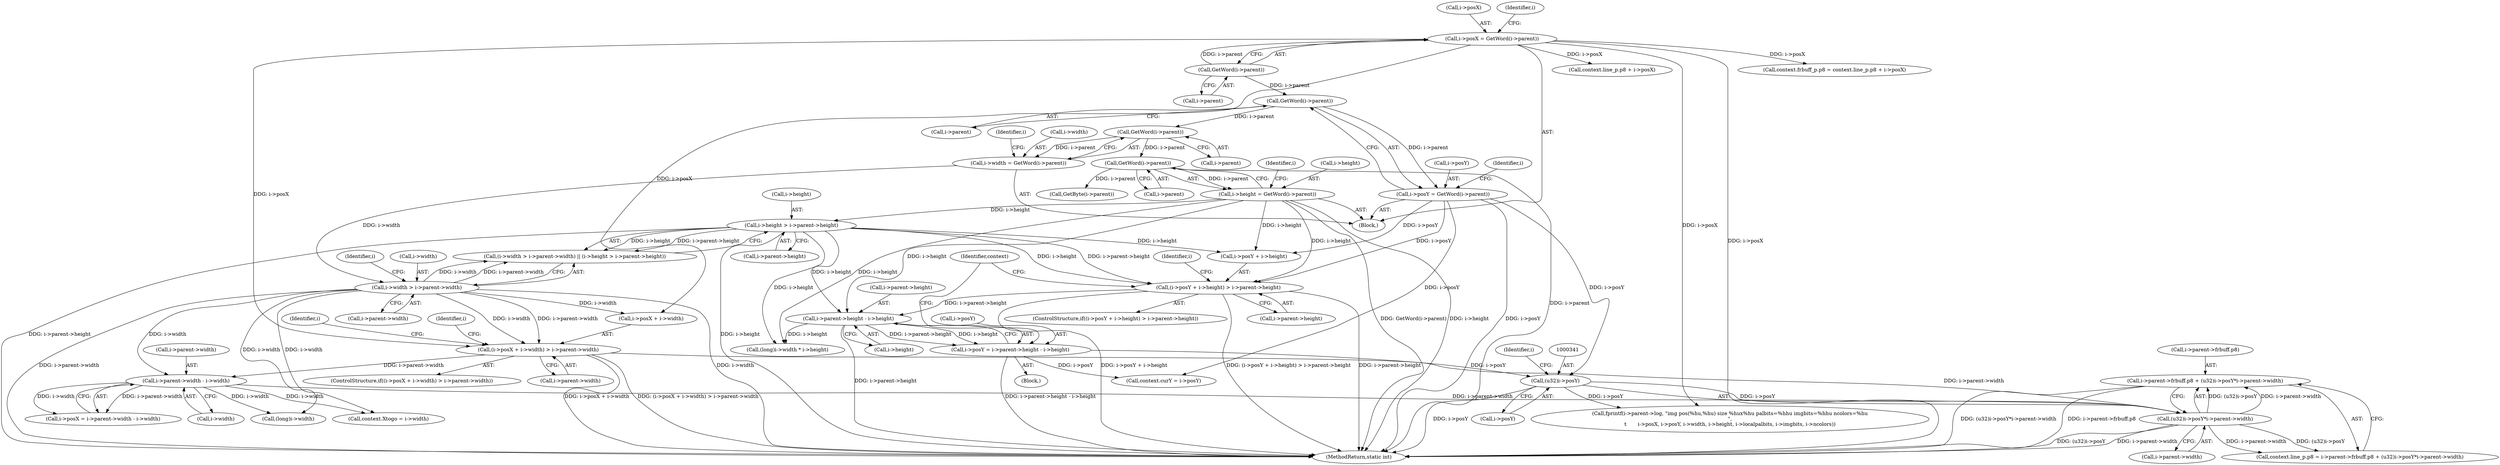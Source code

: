 digraph "0_ngiflib_cf429e0a2fe26b5f01ce0c8e9b79432e94509b6e@pointer" {
"1000331" [label="(Call,i->parent->frbuff.p8 + (u32)i->posY*i->parent->width)"];
"1000339" [label="(Call,(u32)i->posY*i->parent->width)"];
"1000340" [label="(Call,(u32)i->posY)"];
"1000298" [label="(Call,i->posY = i->parent->height - i->height)"];
"1000302" [label="(Call,i->parent->height - i->height)"];
"1000271" [label="(Call,(i->posY + i->height) > i->parent->height)"];
"1000168" [label="(Call,i->posY = GetWord(i->parent))"];
"1000172" [label="(Call,GetWord(i->parent))"];
"1000164" [label="(Call,GetWord(i->parent))"];
"1000184" [label="(Call,i->height = GetWord(i->parent))"];
"1000188" [label="(Call,GetWord(i->parent))"];
"1000180" [label="(Call,GetWord(i->parent))"];
"1000203" [label="(Call,i->height > i->parent->height)"];
"1000230" [label="(Call,(i->posX + i->width) > i->parent->width)"];
"1000160" [label="(Call,i->posX = GetWord(i->parent))"];
"1000194" [label="(Call,i->width > i->parent->width)"];
"1000176" [label="(Call,i->width = GetWord(i->parent))"];
"1000261" [label="(Call,i->parent->width - i->width)"];
"1000912" [label="(MethodReturn,static int)"];
"1000195" [label="(Call,i->width)"];
"1000180" [label="(Call,GetWord(i->parent))"];
"1000272" [label="(Call,i->posY + i->height)"];
"1000168" [label="(Call,i->posY = GetWord(i->parent))"];
"1000173" [label="(Call,i->parent)"];
"1000186" [label="(Identifier,i)"];
"1000261" [label="(Call,i->parent->width - i->width)"];
"1000325" [label="(Call,context.line_p.p8 = i->parent->frbuff.p8 + (u32)i->posY*i->parent->width)"];
"1000203" [label="(Call,i->height > i->parent->height)"];
"1000332" [label="(Call,i->parent->frbuff.p8)"];
"1000129" [label="(Block,)"];
"1000284" [label="(Block,)"];
"1000176" [label="(Call,i->width = GetWord(i->parent))"];
"1000161" [label="(Call,i->posX)"];
"1000270" [label="(ControlStructure,if((i->posY + i->height) > i->parent->height))"];
"1000170" [label="(Identifier,i)"];
"1000177" [label="(Call,i->width)"];
"1000308" [label="(Call,i->height)"];
"1000164" [label="(Call,GetWord(i->parent))"];
"1000257" [label="(Call,i->posX = i->parent->width - i->width)"];
"1000311" [label="(Call,context.Xtogo = i->width)"];
"1000347" [label="(Identifier,i)"];
"1000169" [label="(Call,i->posY)"];
"1000160" [label="(Call,i->posX = GetWord(i->parent))"];
"1000356" [label="(Call,context.line_p.p8 + i->posX)"];
"1000331" [label="(Call,i->parent->frbuff.p8 + (u32)i->posY*i->parent->width)"];
"1000165" [label="(Call,i->parent)"];
"1000185" [label="(Call,i->height)"];
"1000198" [label="(Call,i->parent->width)"];
"1000378" [label="(Call,GetByte(i->parent))"];
"1000229" [label="(ControlStructure,if((i->posX + i->width) > i->parent->width))"];
"1000274" [label="(Identifier,i)"];
"1000230" [label="(Call,(i->posX + i->width) > i->parent->width)"];
"1000580" [label="(Call,fprintf(i->parent->log, \"img pos(%hu,%hu) size %hux%hu palbits=%hhu imgbits=%hhu ncolors=%hu\n\",\n\t       i->posX, i->posY, i->width, i->height, i->localpalbits, i->imgbits, i->ncolors))"];
"1000262" [label="(Call,i->parent->width)"];
"1000313" [label="(Identifier,context)"];
"1000339" [label="(Call,(u32)i->posY*i->parent->width)"];
"1000340" [label="(Call,(u32)i->posY)"];
"1000342" [label="(Call,i->posY)"];
"1000298" [label="(Call,i->posY = i->parent->height - i->height)"];
"1000184" [label="(Call,i->height = GetWord(i->parent))"];
"1000367" [label="(Call,(long)i->width * i->height)"];
"1000271" [label="(Call,(i->posY + i->height) > i->parent->height)"];
"1000189" [label="(Call,i->parent)"];
"1000193" [label="(Call,(i->width > i->parent->width) || (i->height > i->parent->height))"];
"1000207" [label="(Call,i->parent->height)"];
"1000238" [label="(Call,i->parent->width)"];
"1000196" [label="(Identifier,i)"];
"1000345" [label="(Call,i->parent->width)"];
"1000303" [label="(Call,i->parent->height)"];
"1000178" [label="(Identifier,i)"];
"1000231" [label="(Call,i->posX + i->width)"];
"1000368" [label="(Call,(long)i->width)"];
"1000318" [label="(Call,context.curY = i->posY)"];
"1000204" [label="(Call,i->height)"];
"1000247" [label="(Identifier,i)"];
"1000288" [label="(Identifier,i)"];
"1000188" [label="(Call,GetWord(i->parent))"];
"1000267" [label="(Call,i->width)"];
"1000279" [label="(Call,i->parent->height)"];
"1000181" [label="(Call,i->parent)"];
"1000302" [label="(Call,i->parent->height - i->height)"];
"1000299" [label="(Call,i->posY)"];
"1000194" [label="(Call,i->width > i->parent->width)"];
"1000205" [label="(Identifier,i)"];
"1000172" [label="(Call,GetWord(i->parent))"];
"1000350" [label="(Call,context.frbuff_p.p8 = context.line_p.p8 + i->posX)"];
"1000331" -> "1000325"  [label="AST: "];
"1000331" -> "1000339"  [label="CFG: "];
"1000332" -> "1000331"  [label="AST: "];
"1000339" -> "1000331"  [label="AST: "];
"1000325" -> "1000331"  [label="CFG: "];
"1000331" -> "1000912"  [label="DDG: (u32)i->posY*i->parent->width"];
"1000331" -> "1000912"  [label="DDG: i->parent->frbuff.p8"];
"1000339" -> "1000331"  [label="DDG: (u32)i->posY"];
"1000339" -> "1000331"  [label="DDG: i->parent->width"];
"1000339" -> "1000345"  [label="CFG: "];
"1000340" -> "1000339"  [label="AST: "];
"1000345" -> "1000339"  [label="AST: "];
"1000339" -> "1000912"  [label="DDG: (u32)i->posY"];
"1000339" -> "1000912"  [label="DDG: i->parent->width"];
"1000339" -> "1000325"  [label="DDG: (u32)i->posY"];
"1000339" -> "1000325"  [label="DDG: i->parent->width"];
"1000340" -> "1000339"  [label="DDG: i->posY"];
"1000230" -> "1000339"  [label="DDG: i->parent->width"];
"1000261" -> "1000339"  [label="DDG: i->parent->width"];
"1000340" -> "1000342"  [label="CFG: "];
"1000341" -> "1000340"  [label="AST: "];
"1000342" -> "1000340"  [label="AST: "];
"1000347" -> "1000340"  [label="CFG: "];
"1000340" -> "1000912"  [label="DDG: i->posY"];
"1000298" -> "1000340"  [label="DDG: i->posY"];
"1000168" -> "1000340"  [label="DDG: i->posY"];
"1000340" -> "1000580"  [label="DDG: i->posY"];
"1000298" -> "1000284"  [label="AST: "];
"1000298" -> "1000302"  [label="CFG: "];
"1000299" -> "1000298"  [label="AST: "];
"1000302" -> "1000298"  [label="AST: "];
"1000313" -> "1000298"  [label="CFG: "];
"1000298" -> "1000912"  [label="DDG: i->parent->height - i->height"];
"1000302" -> "1000298"  [label="DDG: i->parent->height"];
"1000302" -> "1000298"  [label="DDG: i->height"];
"1000298" -> "1000318"  [label="DDG: i->posY"];
"1000302" -> "1000308"  [label="CFG: "];
"1000303" -> "1000302"  [label="AST: "];
"1000308" -> "1000302"  [label="AST: "];
"1000302" -> "1000912"  [label="DDG: i->parent->height"];
"1000271" -> "1000302"  [label="DDG: i->parent->height"];
"1000184" -> "1000302"  [label="DDG: i->height"];
"1000203" -> "1000302"  [label="DDG: i->height"];
"1000302" -> "1000367"  [label="DDG: i->height"];
"1000271" -> "1000270"  [label="AST: "];
"1000271" -> "1000279"  [label="CFG: "];
"1000272" -> "1000271"  [label="AST: "];
"1000279" -> "1000271"  [label="AST: "];
"1000288" -> "1000271"  [label="CFG: "];
"1000313" -> "1000271"  [label="CFG: "];
"1000271" -> "1000912"  [label="DDG: i->posY + i->height"];
"1000271" -> "1000912"  [label="DDG: (i->posY + i->height) > i->parent->height"];
"1000271" -> "1000912"  [label="DDG: i->parent->height"];
"1000168" -> "1000271"  [label="DDG: i->posY"];
"1000184" -> "1000271"  [label="DDG: i->height"];
"1000203" -> "1000271"  [label="DDG: i->height"];
"1000203" -> "1000271"  [label="DDG: i->parent->height"];
"1000168" -> "1000129"  [label="AST: "];
"1000168" -> "1000172"  [label="CFG: "];
"1000169" -> "1000168"  [label="AST: "];
"1000172" -> "1000168"  [label="AST: "];
"1000178" -> "1000168"  [label="CFG: "];
"1000168" -> "1000912"  [label="DDG: i->posY"];
"1000172" -> "1000168"  [label="DDG: i->parent"];
"1000168" -> "1000272"  [label="DDG: i->posY"];
"1000168" -> "1000318"  [label="DDG: i->posY"];
"1000172" -> "1000173"  [label="CFG: "];
"1000173" -> "1000172"  [label="AST: "];
"1000164" -> "1000172"  [label="DDG: i->parent"];
"1000172" -> "1000180"  [label="DDG: i->parent"];
"1000164" -> "1000160"  [label="AST: "];
"1000164" -> "1000165"  [label="CFG: "];
"1000165" -> "1000164"  [label="AST: "];
"1000160" -> "1000164"  [label="CFG: "];
"1000164" -> "1000160"  [label="DDG: i->parent"];
"1000184" -> "1000129"  [label="AST: "];
"1000184" -> "1000188"  [label="CFG: "];
"1000185" -> "1000184"  [label="AST: "];
"1000188" -> "1000184"  [label="AST: "];
"1000196" -> "1000184"  [label="CFG: "];
"1000184" -> "1000912"  [label="DDG: GetWord(i->parent)"];
"1000184" -> "1000912"  [label="DDG: i->height"];
"1000188" -> "1000184"  [label="DDG: i->parent"];
"1000184" -> "1000203"  [label="DDG: i->height"];
"1000184" -> "1000272"  [label="DDG: i->height"];
"1000184" -> "1000367"  [label="DDG: i->height"];
"1000188" -> "1000189"  [label="CFG: "];
"1000189" -> "1000188"  [label="AST: "];
"1000188" -> "1000912"  [label="DDG: i->parent"];
"1000180" -> "1000188"  [label="DDG: i->parent"];
"1000188" -> "1000378"  [label="DDG: i->parent"];
"1000180" -> "1000176"  [label="AST: "];
"1000180" -> "1000181"  [label="CFG: "];
"1000181" -> "1000180"  [label="AST: "];
"1000176" -> "1000180"  [label="CFG: "];
"1000180" -> "1000176"  [label="DDG: i->parent"];
"1000203" -> "1000193"  [label="AST: "];
"1000203" -> "1000207"  [label="CFG: "];
"1000204" -> "1000203"  [label="AST: "];
"1000207" -> "1000203"  [label="AST: "];
"1000193" -> "1000203"  [label="CFG: "];
"1000203" -> "1000912"  [label="DDG: i->parent->height"];
"1000203" -> "1000912"  [label="DDG: i->height"];
"1000203" -> "1000193"  [label="DDG: i->height"];
"1000203" -> "1000193"  [label="DDG: i->parent->height"];
"1000203" -> "1000272"  [label="DDG: i->height"];
"1000203" -> "1000367"  [label="DDG: i->height"];
"1000230" -> "1000229"  [label="AST: "];
"1000230" -> "1000238"  [label="CFG: "];
"1000231" -> "1000230"  [label="AST: "];
"1000238" -> "1000230"  [label="AST: "];
"1000247" -> "1000230"  [label="CFG: "];
"1000274" -> "1000230"  [label="CFG: "];
"1000230" -> "1000912"  [label="DDG: i->posX + i->width"];
"1000230" -> "1000912"  [label="DDG: (i->posX + i->width) > i->parent->width"];
"1000160" -> "1000230"  [label="DDG: i->posX"];
"1000194" -> "1000230"  [label="DDG: i->width"];
"1000194" -> "1000230"  [label="DDG: i->parent->width"];
"1000230" -> "1000261"  [label="DDG: i->parent->width"];
"1000160" -> "1000129"  [label="AST: "];
"1000161" -> "1000160"  [label="AST: "];
"1000170" -> "1000160"  [label="CFG: "];
"1000160" -> "1000912"  [label="DDG: i->posX"];
"1000160" -> "1000231"  [label="DDG: i->posX"];
"1000160" -> "1000350"  [label="DDG: i->posX"];
"1000160" -> "1000356"  [label="DDG: i->posX"];
"1000160" -> "1000580"  [label="DDG: i->posX"];
"1000194" -> "1000193"  [label="AST: "];
"1000194" -> "1000198"  [label="CFG: "];
"1000195" -> "1000194"  [label="AST: "];
"1000198" -> "1000194"  [label="AST: "];
"1000205" -> "1000194"  [label="CFG: "];
"1000193" -> "1000194"  [label="CFG: "];
"1000194" -> "1000912"  [label="DDG: i->width"];
"1000194" -> "1000912"  [label="DDG: i->parent->width"];
"1000194" -> "1000193"  [label="DDG: i->width"];
"1000194" -> "1000193"  [label="DDG: i->parent->width"];
"1000176" -> "1000194"  [label="DDG: i->width"];
"1000194" -> "1000231"  [label="DDG: i->width"];
"1000194" -> "1000261"  [label="DDG: i->width"];
"1000194" -> "1000311"  [label="DDG: i->width"];
"1000194" -> "1000368"  [label="DDG: i->width"];
"1000176" -> "1000129"  [label="AST: "];
"1000177" -> "1000176"  [label="AST: "];
"1000186" -> "1000176"  [label="CFG: "];
"1000261" -> "1000257"  [label="AST: "];
"1000261" -> "1000267"  [label="CFG: "];
"1000262" -> "1000261"  [label="AST: "];
"1000267" -> "1000261"  [label="AST: "];
"1000257" -> "1000261"  [label="CFG: "];
"1000261" -> "1000257"  [label="DDG: i->parent->width"];
"1000261" -> "1000257"  [label="DDG: i->width"];
"1000261" -> "1000311"  [label="DDG: i->width"];
"1000261" -> "1000368"  [label="DDG: i->width"];
}
